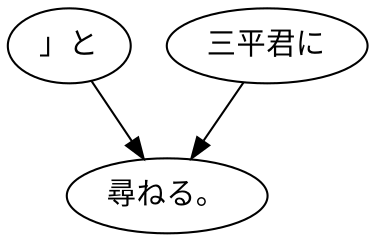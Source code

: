 digraph graph2986 {
	node0 [label="」と"];
	node1 [label="三平君に"];
	node2 [label="尋ねる。"];
	node0 -> node2;
	node1 -> node2;
}
